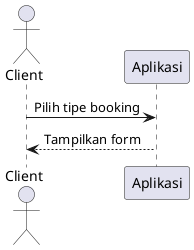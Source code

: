 @startuml
actor Client
participant Aplikasi

Client -> Aplikasi: Pilih tipe booking
Aplikasi --> Client: Tampilkan form
@enduml